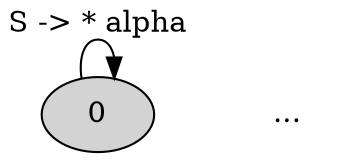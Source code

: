 digraph x {
   rankdir=LR;
   /* The nodes */
   {
       node [style=filled, color=black, fillcolor=lightgray];
       1 [label="0"];
   }

   /* The sentence */
   {
       edge [style=invis, weight=100];
       node [shape=plaintext];
       1->dots2;
       dots2 [label="..."];
   }

   /* Edges */
   {
       1->1 [label="S -> * alpha"];
   }

}
